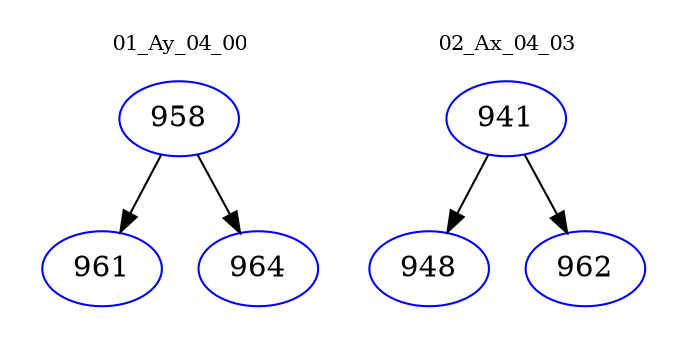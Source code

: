 digraph{
subgraph cluster_0 {
color = white
label = "01_Ay_04_00";
fontsize=10;
T0_958 [label="958", color="blue"]
T0_958 -> T0_961 [color="black"]
T0_961 [label="961", color="blue"]
T0_958 -> T0_964 [color="black"]
T0_964 [label="964", color="blue"]
}
subgraph cluster_1 {
color = white
label = "02_Ax_04_03";
fontsize=10;
T1_941 [label="941", color="blue"]
T1_941 -> T1_948 [color="black"]
T1_948 [label="948", color="blue"]
T1_941 -> T1_962 [color="black"]
T1_962 [label="962", color="blue"]
}
}
